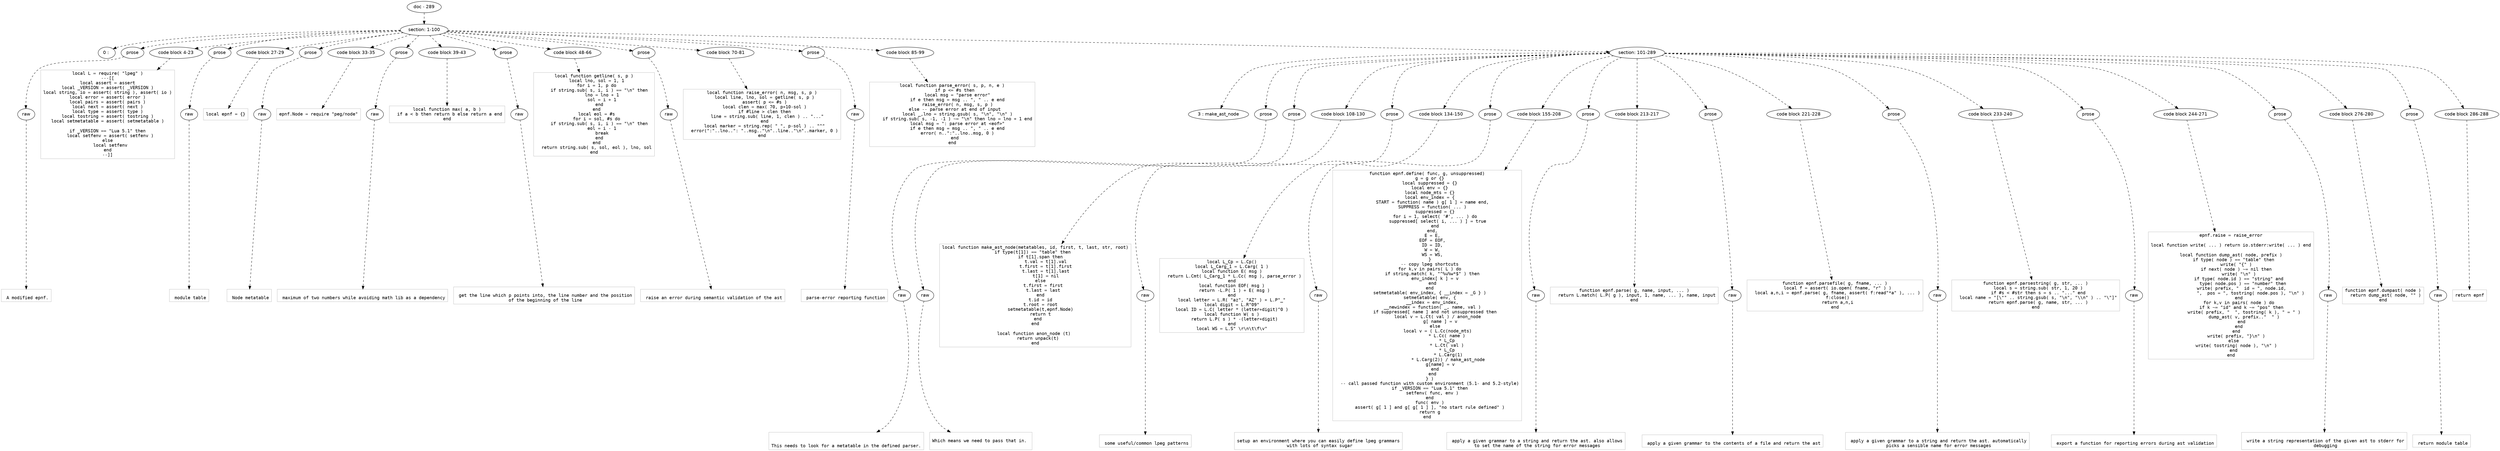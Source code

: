 digraph hierarchy {

node [fontname=Helvetica]
edge [style=dashed]

doc_0 [label="doc - 289"]


doc_0 -> { section_1}
{rank=same; section_1}

section_1 [label="section: 1-100"]


section_1 -> { header_2 prose_3 codeblock_4 prose_5 codeblock_6 prose_7 codeblock_8 prose_9 codeblock_10 prose_11 codeblock_12 prose_13 codeblock_14 prose_15 codeblock_16 section_17}
{rank=same; header_2 prose_3 codeblock_4 prose_5 codeblock_6 prose_7 codeblock_8 prose_9 codeblock_10 prose_11 codeblock_12 prose_13 codeblock_14 prose_15 codeblock_16 section_17}

header_2 [label="0 : "]

prose_3 [label="prose"]

codeblock_4 [label="code block 4-23"]

prose_5 [label="prose"]

codeblock_6 [label="code block 27-29"]

prose_7 [label="prose"]

codeblock_8 [label="code block 33-35"]

prose_9 [label="prose"]

codeblock_10 [label="code block 39-43"]

prose_11 [label="prose"]

codeblock_12 [label="code block 48-66"]

prose_13 [label="prose"]

codeblock_14 [label="code block 70-81"]

prose_15 [label="prose"]

codeblock_16 [label="code block 85-99"]

section_17 [label="section: 101-289"]


prose_3 -> { raw_18}
{rank=same; raw_18}

raw_18 [label="raw"]


raw_18 -> leaf_19
leaf_19  [color=Gray,shape=rectangle,fontname=Inconsolata,label="
 A modified epnf.
"]
codeblock_4 -> leaf_20
leaf_20  [color=Gray,shape=rectangle,fontname=Inconsolata,label="local L = require( \"lpeg\" )
---[[
local assert = assert
local _VERSION = assert( _VERSION )
local string, io = assert( string ), assert( io )
local error = assert( error )
local pairs = assert( pairs )
local next = assert( next )
local type = assert( type )
local tostring = assert( tostring )
local setmetatable = assert( setmetatable )

if _VERSION == \"Lua 5.1\" then
  local setfenv = assert( setfenv )
else
  local setfenv
end
--]]"]
prose_5 -> { raw_21}
{rank=same; raw_21}

raw_21 [label="raw"]


raw_21 -> leaf_22
leaf_22  [color=Gray,shape=rectangle,fontname=Inconsolata,label="
 module table
"]
codeblock_6 -> leaf_23
leaf_23  [color=Gray,shape=rectangle,fontname=Inconsolata,label="local epnf = {}"]
prose_7 -> { raw_24}
{rank=same; raw_24}

raw_24 [label="raw"]


raw_24 -> leaf_25
leaf_25  [color=Gray,shape=rectangle,fontname=Inconsolata,label="
 Node metatable
"]
codeblock_8 -> leaf_26
leaf_26  [color=Gray,shape=rectangle,fontname=Inconsolata,label="epnf.Node = require \"peg/node\""]
prose_9 -> { raw_27}
{rank=same; raw_27}

raw_27 [label="raw"]


raw_27 -> leaf_28
leaf_28  [color=Gray,shape=rectangle,fontname=Inconsolata,label="
 maximum of two numbers while avoiding math lib as a dependency
"]
codeblock_10 -> leaf_29
leaf_29  [color=Gray,shape=rectangle,fontname=Inconsolata,label="local function max( a, b )
  if a < b then return b else return a end
end"]
prose_11 -> { raw_30}
{rank=same; raw_30}

raw_30 [label="raw"]


raw_30 -> leaf_31
leaf_31  [color=Gray,shape=rectangle,fontname=Inconsolata,label="
 get the line which p points into, the line number and the position
 of the beginning of the line
"]
codeblock_12 -> leaf_32
leaf_32  [color=Gray,shape=rectangle,fontname=Inconsolata,label="local function getline( s, p )
  local lno, sol = 1, 1
  for i = 1, p do
    if string.sub( s, i, i ) == \"\\n\" then
      lno = lno + 1
      sol = i + 1
    end
  end
  local eol = #s
  for i = sol, #s do
    if string.sub( s, i, i ) == \"\\n\" then
      eol = i - 1
      break
    end
  end
  return string.sub( s, sol, eol ), lno, sol
end"]
prose_13 -> { raw_33}
{rank=same; raw_33}

raw_33 [label="raw"]


raw_33 -> leaf_34
leaf_34  [color=Gray,shape=rectangle,fontname=Inconsolata,label="
 raise an error during semantic validation of the ast
"]
codeblock_14 -> leaf_35
leaf_35  [color=Gray,shape=rectangle,fontname=Inconsolata,label="local function raise_error( n, msg, s, p )
  local line, lno, sol = getline( s, p )
  assert( p <= #s )
  local clen = max( 70, p+10-sol )
  if #line > clen then
    line = string.sub( line, 1, clen ) .. \"...\"
  end
  local marker = string.rep( \" \", p-sol ) .. \"^\"
  error(\":\"..lno..\": \"..msg..\"\\n\"..line..\"\\n\"..marker, 0 )
end"]
prose_15 -> { raw_36}
{rank=same; raw_36}

raw_36 [label="raw"]


raw_36 -> leaf_37
leaf_37  [color=Gray,shape=rectangle,fontname=Inconsolata,label="
 parse-error reporting function
"]
codeblock_16 -> leaf_38
leaf_38  [color=Gray,shape=rectangle,fontname=Inconsolata,label="local function parse_error( s, p, n, e )
  if p <= #s then
    local msg = \"parse error\"
    if e then msg = msg .. \", \" .. e end
    raise_error( n, msg, s, p )
  else -- parse error at end of input
    local _,lno = string.gsub( s, \"\\n\", \"\\n\" )
    if string.sub( s, -1, -1 ) ~= \"\\n\" then lno = lno + 1 end
    local msg = \": parse error at <eof>\"
    if e then msg = msg .. \", \" .. e end
    error( n..\":\"..lno..msg, 0 )
  end
end"]
section_17 -> { header_39 prose_40 prose_41 codeblock_42 prose_43 codeblock_44 prose_45 codeblock_46 prose_47 codeblock_48 prose_49 codeblock_50 prose_51 codeblock_52 prose_53 codeblock_54 prose_55 codeblock_56 prose_57 codeblock_58}
{rank=same; header_39 prose_40 prose_41 codeblock_42 prose_43 codeblock_44 prose_45 codeblock_46 prose_47 codeblock_48 prose_49 codeblock_50 prose_51 codeblock_52 prose_53 codeblock_54 prose_55 codeblock_56 prose_57 codeblock_58}

header_39 [label="3 : make_ast_node"]

prose_40 [label="prose"]

prose_41 [label="prose"]

codeblock_42 [label="code block 108-130"]

prose_43 [label="prose"]

codeblock_44 [label="code block 134-150"]

prose_45 [label="prose"]

codeblock_46 [label="code block 155-208"]

prose_47 [label="prose"]

codeblock_48 [label="code block 213-217"]

prose_49 [label="prose"]

codeblock_50 [label="code block 221-228"]

prose_51 [label="prose"]

codeblock_52 [label="code block 233-240"]

prose_53 [label="prose"]

codeblock_54 [label="code block 244-271"]

prose_55 [label="prose"]

codeblock_56 [label="code block 276-280"]

prose_57 [label="prose"]

codeblock_58 [label="code block 286-288"]


prose_40 -> { raw_59}
{rank=same; raw_59}

raw_59 [label="raw"]


raw_59 -> leaf_60
leaf_60  [color=Gray,shape=rectangle,fontname=Inconsolata,label="

This needs to look for a metatable in the defined parser.
"]
prose_41 -> { raw_61}
{rank=same; raw_61}

raw_61 [label="raw"]


raw_61 -> leaf_62
leaf_62  [color=Gray,shape=rectangle,fontname=Inconsolata,label="
Which means we need to pass that in. 

"]
codeblock_42 -> leaf_63
leaf_63  [color=Gray,shape=rectangle,fontname=Inconsolata,label="local function make_ast_node(metatables, id, first, t, last, str, root)
  if type(t[1]) == \"table\" then    
    if t[1].span then
        t.val = t[1].val
        t.first = t[1].first
        t.last = t[1].last
        t[1] = nil
    else
      t.first = first
      t.last = last
    end
    t.id = id
    t.root = root
    setmetatable(t,epnf.Node)
    return t
  end
end

local function anon_node (t) 
  return unpack(t)
end"]
prose_43 -> { raw_64}
{rank=same; raw_64}

raw_64 [label="raw"]


raw_64 -> leaf_65
leaf_65  [color=Gray,shape=rectangle,fontname=Inconsolata,label="
 some useful/common lpeg patterns
"]
codeblock_44 -> leaf_66
leaf_66  [color=Gray,shape=rectangle,fontname=Inconsolata,label="local L_Cp = L.Cp()
local L_Carg_1 = L.Carg( 1 )
local function E( msg )
  return L.Cmt( L_Carg_1 * L.Cc( msg ), parse_error )
end
local function EOF( msg )
  return -L.P( 1 ) + E( msg )
end
local letter = L.R( \"az\", \"AZ\" ) + L.P\"_\"
local digit = L.R\"09\"
local ID = L.C( letter * (letter+digit)^0 )
local function W( s )
  return L.P( s ) * -(letter+digit)
end
local WS = L.S\" \\r\\n\\t\\f\\v\""]
prose_45 -> { raw_67}
{rank=same; raw_67}

raw_67 [label="raw"]


raw_67 -> leaf_68
leaf_68  [color=Gray,shape=rectangle,fontname=Inconsolata,label="
setup an environment where you can easily define lpeg grammars
 with lots of syntax sugar
"]
codeblock_46 -> leaf_69
leaf_69  [color=Gray,shape=rectangle,fontname=Inconsolata,label="function epnf.define( func, g, unsuppressed)
  g = g or {}
  local suppressed = {}
  local env = {}
  local node_mts = {}
  local env_index = {
    START = function( name ) g[ 1 ] = name end,
    SUPPRESS = function( ... )
      suppressed = {}
      for i = 1, select( '#', ... ) do
        suppressed[ select( i, ... ) ] = true
      end
    end,
    E = E,
    EOF = EOF,
    ID = ID,
    W = W,
    WS = WS,
  }
  -- copy lpeg shortcuts
  for k,v in pairs( L ) do
    if string.match( k, \"^%u%w*$\" ) then
      env_index[ k ] = v
    end
  end
  setmetatable( env_index, { __index = _G } )
  setmetatable( env, {
    __index = env_index,
    __newindex = function( _, name, val )
      if suppressed[ name ] and not unsuppressed then
        local v = L.Ct( val ) / anon_node
          g[ name ] = v
      else
        local v = ( L.Cc(node_mts)
                * L.Cc( name ) 
                * L_Cp 
                * L.Ct( val ) 
                * L_Cp 
                * L.Carg(1)
                * L.Carg(2)) / make_ast_node
          g[name] = v
      end
    end
  } )
  -- call passed function with custom environment (5.1- and 5.2-style)
  if _VERSION == \"Lua 5.1\" then
    setfenv( func, env )
  end
  func( env )
  assert( g[ 1 ] and g[ g[ 1 ] ], \"no start rule defined\" )
  return g
end"]
prose_47 -> { raw_70}
{rank=same; raw_70}

raw_70 [label="raw"]


raw_70 -> leaf_71
leaf_71  [color=Gray,shape=rectangle,fontname=Inconsolata,label="
 apply a given grammar to a string and return the ast. also allows
 to set the name of the string for error messages
"]
codeblock_48 -> leaf_72
leaf_72  [color=Gray,shape=rectangle,fontname=Inconsolata,label="function epnf.parse( g, name, input, ... )
  return L.match( L.P( g ), input, 1, name, ... ), name, input
end"]
prose_49 -> { raw_73}
{rank=same; raw_73}

raw_73 [label="raw"]


raw_73 -> leaf_74
leaf_74  [color=Gray,shape=rectangle,fontname=Inconsolata,label="
 apply a given grammar to the contents of a file and return the ast
"]
codeblock_50 -> leaf_75
leaf_75  [color=Gray,shape=rectangle,fontname=Inconsolata,label="function epnf.parsefile( g, fname, ... )
  local f = assert( io.open( fname, \"r\" ) )
  local a,n,i = epnf.parse( g, fname, assert( f:read\"*a\" ), ... )
  f:close()
  return a,n,i
end"]
prose_51 -> { raw_76}
{rank=same; raw_76}

raw_76 [label="raw"]


raw_76 -> leaf_77
leaf_77  [color=Gray,shape=rectangle,fontname=Inconsolata,label="
 apply a given grammar to a string and return the ast. automatically
 picks a sensible name for error messages
"]
codeblock_52 -> leaf_78
leaf_78  [color=Gray,shape=rectangle,fontname=Inconsolata,label="function epnf.parsestring( g, str, ... )
  local s = string.sub( str, 1, 20 )
  if #s < #str then s = s .. \"...\" end
  local name = \"[\\\"\" .. string.gsub( s, \"\\n\", \"\\\\n\" ) .. \"\\\"]\"
  return epnf.parse( g, name, str, ... )
end"]
prose_53 -> { raw_79}
{rank=same; raw_79}

raw_79 [label="raw"]


raw_79 -> leaf_80
leaf_80  [color=Gray,shape=rectangle,fontname=Inconsolata,label="
 export a function for reporting errors during ast validation
"]
codeblock_54 -> leaf_81
leaf_81  [color=Gray,shape=rectangle,fontname=Inconsolata,label="epnf.raise = raise_error

local function write( ... ) return io.stderr:write( ... ) end

local function dump_ast( node, prefix )
  if type( node ) == \"table\" then
    write( \"{\" )
    if next( node ) ~= nil then
      write( \"\\n\" )
      if type( node.id ) == \"string\" and
         type( node.pos ) == \"number\" then
        write( prefix, \"  id = \", node.id,
               \",  pos = \", tostring( node.pos ), \"\\n\" )
      end
      for k,v in pairs( node ) do
        if k ~= \"id\" and k ~= \"pos\" then
          write( prefix, \"  \", tostring( k ), \" = \" )
          dump_ast( v, prefix..\"  \" )
        end
      end
    end
    write( prefix, \"}\\n\" )
  else
    write( tostring( node ), \"\\n\" )
  end
end"]
prose_55 -> { raw_82}
{rank=same; raw_82}

raw_82 [label="raw"]


raw_82 -> leaf_83
leaf_83  [color=Gray,shape=rectangle,fontname=Inconsolata,label="
 write a string representation of the given ast to stderr for
 debugging
"]
codeblock_56 -> leaf_84
leaf_84  [color=Gray,shape=rectangle,fontname=Inconsolata,label="function epnf.dumpast( node )
  return dump_ast( node, \"\" )
end"]
prose_57 -> { raw_85}
{rank=same; raw_85}

raw_85 [label="raw"]


raw_85 -> leaf_86
leaf_86  [color=Gray,shape=rectangle,fontname=Inconsolata,label="
 return module table
"]
codeblock_58 -> leaf_87
leaf_87  [color=Gray,shape=rectangle,fontname=Inconsolata,label="return epnf"]

}
